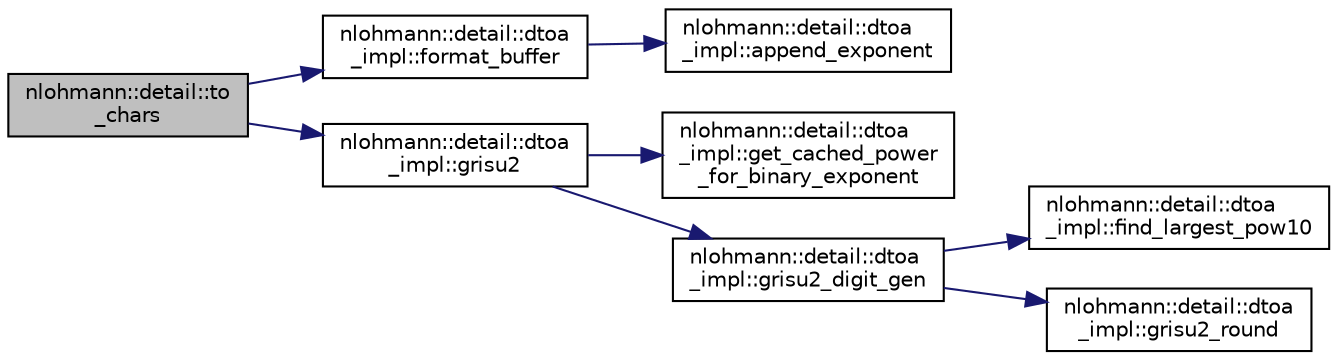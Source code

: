 digraph "nlohmann::detail::to_chars"
{
 // INTERACTIVE_SVG=YES
  edge [fontname="Helvetica",fontsize="10",labelfontname="Helvetica",labelfontsize="10"];
  node [fontname="Helvetica",fontsize="10",shape=record];
  rankdir="LR";
  Node82 [label="nlohmann::detail::to\l_chars",height=0.2,width=0.4,color="black", fillcolor="grey75", style="filled", fontcolor="black"];
  Node82 -> Node83 [color="midnightblue",fontsize="10",style="solid"];
  Node83 [label="nlohmann::detail::dtoa\l_impl::format_buffer",height=0.2,width=0.4,color="black", fillcolor="white", style="filled",URL="$namespacenlohmann_1_1detail_1_1dtoa__impl.html#a12c1c5d8b46ba9702186445e73f86afe",tooltip="prettify v = buf * 10^decimal_exponent "];
  Node83 -> Node84 [color="midnightblue",fontsize="10",style="solid"];
  Node84 [label="nlohmann::detail::dtoa\l_impl::append_exponent",height=0.2,width=0.4,color="black", fillcolor="white", style="filled",URL="$namespacenlohmann_1_1detail_1_1dtoa__impl.html#a84733638b826eda624488f5fa4521e0b",tooltip="appends a decimal representation of e to buf "];
  Node82 -> Node85 [color="midnightblue",fontsize="10",style="solid"];
  Node85 [label="nlohmann::detail::dtoa\l_impl::grisu2",height=0.2,width=0.4,color="black", fillcolor="white", style="filled",URL="$namespacenlohmann_1_1detail_1_1dtoa__impl.html#a05b681dcb8569b9784c6dccfadb01633"];
  Node85 -> Node86 [color="midnightblue",fontsize="10",style="solid"];
  Node86 [label="nlohmann::detail::dtoa\l_impl::get_cached_power\l_for_binary_exponent",height=0.2,width=0.4,color="black", fillcolor="white", style="filled",URL="$namespacenlohmann_1_1detail_1_1dtoa__impl.html#adbf329a18c5cf854a3477327afd2200b"];
  Node85 -> Node87 [color="midnightblue",fontsize="10",style="solid"];
  Node87 [label="nlohmann::detail::dtoa\l_impl::grisu2_digit_gen",height=0.2,width=0.4,color="black", fillcolor="white", style="filled",URL="$namespacenlohmann_1_1detail_1_1dtoa__impl.html#a9b899c72b0e1e3dd46d75c2b4e6bcdfb"];
  Node87 -> Node88 [color="midnightblue",fontsize="10",style="solid"];
  Node88 [label="nlohmann::detail::dtoa\l_impl::find_largest_pow10",height=0.2,width=0.4,color="black", fillcolor="white", style="filled",URL="$namespacenlohmann_1_1detail_1_1dtoa__impl.html#a264df2b5a7e19b864859161f3501155e"];
  Node87 -> Node89 [color="midnightblue",fontsize="10",style="solid"];
  Node89 [label="nlohmann::detail::dtoa\l_impl::grisu2_round",height=0.2,width=0.4,color="black", fillcolor="white", style="filled",URL="$namespacenlohmann_1_1detail_1_1dtoa__impl.html#a9e66e6d0f072aa4fc0627bffc5b1cbd8"];
}
